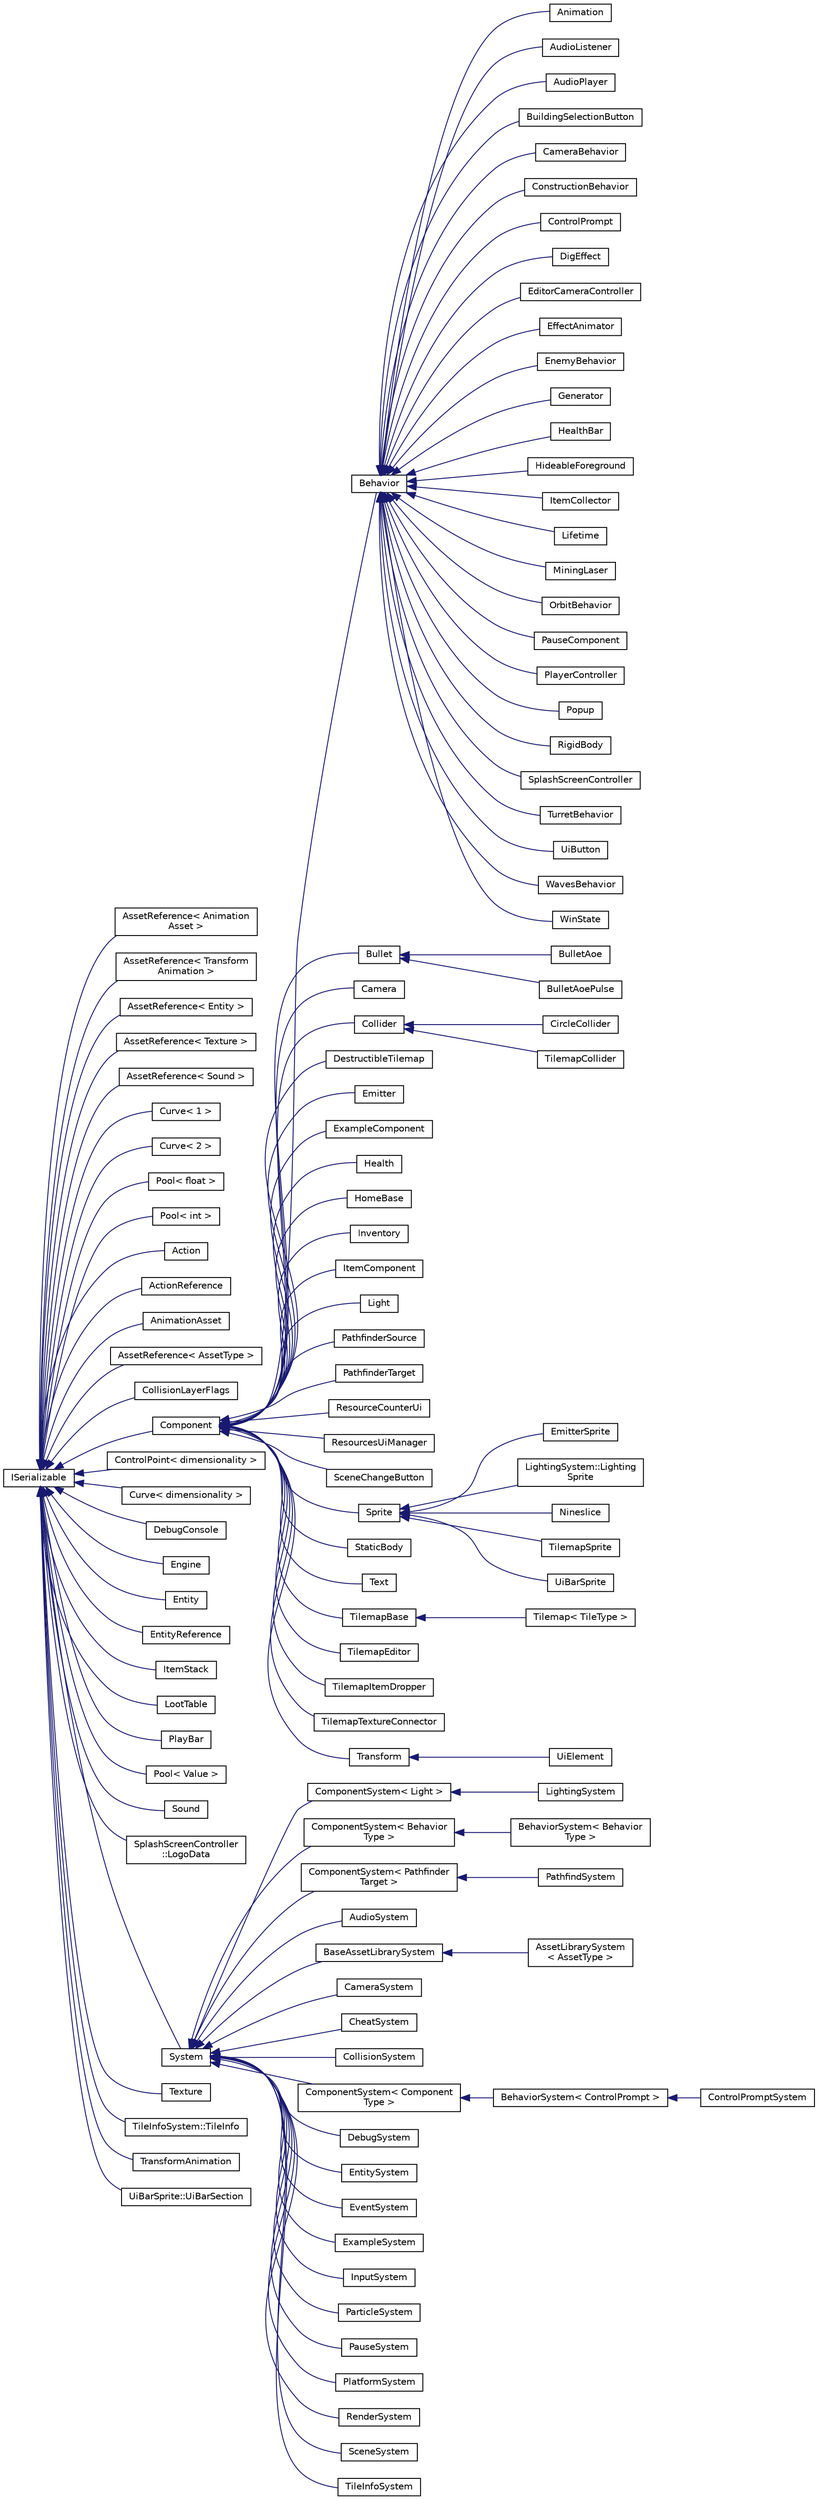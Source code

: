 digraph "Graphical Class Hierarchy"
{
 // LATEX_PDF_SIZE
  edge [fontname="Helvetica",fontsize="10",labelfontname="Helvetica",labelfontsize="10"];
  node [fontname="Helvetica",fontsize="10",shape=record];
  rankdir="LR";
  Node0 [label="ISerializable",height=0.2,width=0.4,color="black", fillcolor="white", style="filled",URL="$classISerializable.html",tooltip="interface for all serializable objects"];
  Node0 -> Node1 [dir="back",color="midnightblue",fontsize="10",style="solid",fontname="Helvetica"];
  Node1 [label="AssetReference\< Animation\lAsset \>",height=0.2,width=0.4,color="black", fillcolor="white", style="filled",URL="$classAssetReference.html",tooltip=" "];
  Node0 -> Node2 [dir="back",color="midnightblue",fontsize="10",style="solid",fontname="Helvetica"];
  Node2 [label="AssetReference\< Transform\lAnimation \>",height=0.2,width=0.4,color="black", fillcolor="white", style="filled",URL="$classAssetReference.html",tooltip=" "];
  Node0 -> Node3 [dir="back",color="midnightblue",fontsize="10",style="solid",fontname="Helvetica"];
  Node3 [label="AssetReference\< Entity \>",height=0.2,width=0.4,color="black", fillcolor="white", style="filled",URL="$classAssetReference.html",tooltip=" "];
  Node0 -> Node4 [dir="back",color="midnightblue",fontsize="10",style="solid",fontname="Helvetica"];
  Node4 [label="AssetReference\< Texture \>",height=0.2,width=0.4,color="black", fillcolor="white", style="filled",URL="$classAssetReference.html",tooltip=" "];
  Node0 -> Node5 [dir="back",color="midnightblue",fontsize="10",style="solid",fontname="Helvetica"];
  Node5 [label="AssetReference\< Sound \>",height=0.2,width=0.4,color="black", fillcolor="white", style="filled",URL="$classAssetReference.html",tooltip=" "];
  Node0 -> Node6 [dir="back",color="midnightblue",fontsize="10",style="solid",fontname="Helvetica"];
  Node6 [label="Curve\< 1 \>",height=0.2,width=0.4,color="black", fillcolor="white", style="filled",URL="$classCurve.html",tooltip=" "];
  Node0 -> Node7 [dir="back",color="midnightblue",fontsize="10",style="solid",fontname="Helvetica"];
  Node7 [label="Curve\< 2 \>",height=0.2,width=0.4,color="black", fillcolor="white", style="filled",URL="$classCurve.html",tooltip=" "];
  Node0 -> Node8 [dir="back",color="midnightblue",fontsize="10",style="solid",fontname="Helvetica"];
  Node8 [label="Pool\< float \>",height=0.2,width=0.4,color="black", fillcolor="white", style="filled",URL="$classPool.html",tooltip=" "];
  Node0 -> Node9 [dir="back",color="midnightblue",fontsize="10",style="solid",fontname="Helvetica"];
  Node9 [label="Pool\< int \>",height=0.2,width=0.4,color="black", fillcolor="white", style="filled",URL="$classPool.html",tooltip=" "];
  Node0 -> Node10 [dir="back",color="midnightblue",fontsize="10",style="solid",fontname="Helvetica"];
  Node10 [label="Action",height=0.2,width=0.4,color="black", fillcolor="white", style="filled",URL="$classAction.html",tooltip="action class, used to track an action with dynamic input"];
  Node0 -> Node11 [dir="back",color="midnightblue",fontsize="10",style="solid",fontname="Helvetica"];
  Node11 [label="ActionReference",height=0.2,width=0.4,color="black", fillcolor="white", style="filled",URL="$classActionReference.html",tooltip="a reference to an Action"];
  Node0 -> Node12 [dir="back",color="midnightblue",fontsize="10",style="solid",fontname="Helvetica"];
  Node12 [label="AnimationAsset",height=0.2,width=0.4,color="black", fillcolor="white", style="filled",URL="$classAnimationAsset.html",tooltip=" "];
  Node0 -> Node13 [dir="back",color="midnightblue",fontsize="10",style="solid",fontname="Helvetica"];
  Node13 [label="AssetReference\< AssetType \>",height=0.2,width=0.4,color="black", fillcolor="white", style="filled",URL="$classAssetReference.html",tooltip="a reference to an Asset"];
  Node0 -> Node14 [dir="back",color="midnightblue",fontsize="10",style="solid",fontname="Helvetica"];
  Node14 [label="CollisionLayerFlags",height=0.2,width=0.4,color="black", fillcolor="white", style="filled",URL="$classCollisionLayerFlags.html",tooltip=" "];
  Node0 -> Node15 [dir="back",color="midnightblue",fontsize="10",style="solid",fontname="Helvetica"];
  Node15 [label="Component",height=0.2,width=0.4,color="black", fillcolor="white", style="filled",URL="$classComponent.html",tooltip=" "];
  Node15 -> Node16 [dir="back",color="midnightblue",fontsize="10",style="solid",fontname="Helvetica"];
  Node16 [label="Behavior",height=0.2,width=0.4,color="black", fillcolor="white", style="filled",URL="$classBehavior.html",tooltip=" "];
  Node16 -> Node17 [dir="back",color="midnightblue",fontsize="10",style="solid",fontname="Helvetica"];
  Node17 [label="Animation",height=0.2,width=0.4,color="black", fillcolor="white", style="filled",URL="$classAnimation.html",tooltip=" "];
  Node16 -> Node18 [dir="back",color="midnightblue",fontsize="10",style="solid",fontname="Helvetica"];
  Node18 [label="AudioListener",height=0.2,width=0.4,color="black", fillcolor="white", style="filled",URL="$classAudioListener.html",tooltip="component that picks up spatial audio"];
  Node16 -> Node19 [dir="back",color="midnightblue",fontsize="10",style="solid",fontname="Helvetica"];
  Node19 [label="AudioPlayer",height=0.2,width=0.4,color="black", fillcolor="white", style="filled",URL="$classAudioPlayer.html",tooltip="Component that can play audio."];
  Node16 -> Node20 [dir="back",color="midnightblue",fontsize="10",style="solid",fontname="Helvetica"];
  Node20 [label="BuildingSelectionButton",height=0.2,width=0.4,color="black", fillcolor="white", style="filled",URL="$classBuildingSelectionButton.html",tooltip="button that selects which building the ConstructionManager should place"];
  Node16 -> Node21 [dir="back",color="midnightblue",fontsize="10",style="solid",fontname="Helvetica"];
  Node21 [label="CameraBehavior",height=0.2,width=0.4,color="black", fillcolor="white", style="filled",URL="$classCameraBehavior.html",tooltip=" "];
  Node16 -> Node22 [dir="back",color="midnightblue",fontsize="10",style="solid",fontname="Helvetica"];
  Node22 [label="ConstructionBehavior",height=0.2,width=0.4,color="black", fillcolor="white", style="filled",URL="$classConstructionBehavior.html",tooltip="Component that handles the construction of towers and modification of terrain."];
  Node16 -> Node23 [dir="back",color="midnightblue",fontsize="10",style="solid",fontname="Helvetica"];
  Node23 [label="ControlPrompt",height=0.2,width=0.4,color="black", fillcolor="white", style="filled",URL="$classControlPrompt.html",tooltip="Displays a control prompt for an ActionReference."];
  Node16 -> Node24 [dir="back",color="midnightblue",fontsize="10",style="solid",fontname="Helvetica"];
  Node24 [label="DigEffect",height=0.2,width=0.4,color="black", fillcolor="white", style="filled",URL="$classDigEffect.html",tooltip="Behavior class for the dig particle effect."];
  Node16 -> Node25 [dir="back",color="midnightblue",fontsize="10",style="solid",fontname="Helvetica"];
  Node25 [label="EditorCameraController",height=0.2,width=0.4,color="black", fillcolor="white", style="filled",URL="$classEditorCameraController.html",tooltip="controls the camera while in the editor"];
  Node16 -> Node26 [dir="back",color="midnightblue",fontsize="10",style="solid",fontname="Helvetica"];
  Node26 [label="EffectAnimator",height=0.2,width=0.4,color="black", fillcolor="white", style="filled",URL="$classEffectAnimator.html",tooltip="Component that can play audio."];
  Node16 -> Node27 [dir="back",color="midnightblue",fontsize="10",style="solid",fontname="Helvetica"];
  Node27 [label="EnemyBehavior",height=0.2,width=0.4,color="black", fillcolor="white", style="filled",URL="$classEnemyBehavior.html",tooltip=" "];
  Node16 -> Node28 [dir="back",color="midnightblue",fontsize="10",style="solid",fontname="Helvetica"];
  Node28 [label="Generator",height=0.2,width=0.4,color="black", fillcolor="white", style="filled",URL="$classGenerator.html",tooltip=" "];
  Node16 -> Node29 [dir="back",color="midnightblue",fontsize="10",style="solid",fontname="Helvetica"];
  Node29 [label="HealthBar",height=0.2,width=0.4,color="black", fillcolor="white", style="filled",URL="$classHealthBar.html",tooltip="health bar UI that displays offset from an Entity with a Health component"];
  Node16 -> Node30 [dir="back",color="midnightblue",fontsize="10",style="solid",fontname="Helvetica"];
  Node30 [label="HideableForeground",height=0.2,width=0.4,color="black", fillcolor="white", style="filled",URL="$classHideableForeground.html",tooltip="Component that hides an attached Sprite when it overlaps something."];
  Node16 -> Node31 [dir="back",color="midnightblue",fontsize="10",style="solid",fontname="Helvetica"];
  Node31 [label="ItemCollector",height=0.2,width=0.4,color="black", fillcolor="white", style="filled",URL="$classItemCollector.html",tooltip="Component that attracts and collects item entities in the world."];
  Node16 -> Node32 [dir="back",color="midnightblue",fontsize="10",style="solid",fontname="Helvetica"];
  Node32 [label="Lifetime",height=0.2,width=0.4,color="black", fillcolor="white", style="filled",URL="$classLifetime.html",tooltip="Component that destroys it's Enity after a given length of time."];
  Node16 -> Node33 [dir="back",color="midnightblue",fontsize="10",style="solid",fontname="Helvetica"];
  Node33 [label="MiningLaser",height=0.2,width=0.4,color="black", fillcolor="white", style="filled",URL="$classMiningLaser.html",tooltip="Digging laser controllable by an entity."];
  Node16 -> Node34 [dir="back",color="midnightblue",fontsize="10",style="solid",fontname="Helvetica"];
  Node34 [label="OrbitBehavior",height=0.2,width=0.4,color="black", fillcolor="white", style="filled",URL="$classOrbitBehavior.html",tooltip="This Behavior orbits the entity around a point."];
  Node16 -> Node35 [dir="back",color="midnightblue",fontsize="10",style="solid",fontname="Helvetica"];
  Node35 [label="PauseComponent",height=0.2,width=0.4,color="black", fillcolor="white", style="filled",URL="$classPauseComponent.html",tooltip="DESCRIPTION HERE."];
  Node16 -> Node36 [dir="back",color="midnightblue",fontsize="10",style="solid",fontname="Helvetica"];
  Node36 [label="PlayerController",height=0.2,width=0.4,color="black", fillcolor="white", style="filled",URL="$classPlayerController.html",tooltip=" "];
  Node16 -> Node37 [dir="back",color="midnightblue",fontsize="10",style="solid",fontname="Helvetica"];
  Node37 [label="Popup",height=0.2,width=0.4,color="black", fillcolor="white", style="filled",URL="$classPopup.html",tooltip="A Popup is a behavior that will show a popup when a button is pressed."];
  Node16 -> Node38 [dir="back",color="midnightblue",fontsize="10",style="solid",fontname="Helvetica"];
  Node38 [label="RigidBody",height=0.2,width=0.4,color="black", fillcolor="white", style="filled",URL="$classRigidBody.html",tooltip=" "];
  Node16 -> Node39 [dir="back",color="midnightblue",fontsize="10",style="solid",fontname="Helvetica"];
  Node39 [label="SplashScreenController",height=0.2,width=0.4,color="black", fillcolor="white", style="filled",URL="$classSplashScreenController.html",tooltip=" "];
  Node16 -> Node40 [dir="back",color="midnightblue",fontsize="10",style="solid",fontname="Helvetica"];
  Node40 [label="TurretBehavior",height=0.2,width=0.4,color="black", fillcolor="white", style="filled",URL="$classTurretBehavior.html",tooltip=" "];
  Node16 -> Node41 [dir="back",color="midnightblue",fontsize="10",style="solid",fontname="Helvetica"];
  Node41 [label="UiButton",height=0.2,width=0.4,color="black", fillcolor="white", style="filled",URL="$classUiButton.html",tooltip="Ui Button that sends an event when clicked."];
  Node16 -> Node42 [dir="back",color="midnightblue",fontsize="10",style="solid",fontname="Helvetica"];
  Node42 [label="WavesBehavior",height=0.2,width=0.4,color="black", fillcolor="white", style="filled",URL="$classWavesBehavior.html",tooltip=" "];
  Node16 -> Node43 [dir="back",color="midnightblue",fontsize="10",style="solid",fontname="Helvetica"];
  Node43 [label="WinState",height=0.2,width=0.4,color="black", fillcolor="white", style="filled",URL="$classWinState.html",tooltip=" "];
  Node15 -> Node44 [dir="back",color="midnightblue",fontsize="10",style="solid",fontname="Helvetica"];
  Node44 [label="Bullet",height=0.2,width=0.4,color="black", fillcolor="white", style="filled",URL="$classBullet.html",tooltip="Component that destroys itself and deals damage on contact."];
  Node44 -> Node45 [dir="back",color="midnightblue",fontsize="10",style="solid",fontname="Helvetica"];
  Node45 [label="BulletAoe",height=0.2,width=0.4,color="black", fillcolor="white", style="filled",URL="$classBulletAoe.html",tooltip="Component that destroys itself and deals aoe damage on contact."];
  Node44 -> Node46 [dir="back",color="midnightblue",fontsize="10",style="solid",fontname="Helvetica"];
  Node46 [label="BulletAoePulse",height=0.2,width=0.4,color="black", fillcolor="white", style="filled",URL="$classBulletAoePulse.html",tooltip="Component that destroys itself and deals aoe damage on contact."];
  Node15 -> Node47 [dir="back",color="midnightblue",fontsize="10",style="solid",fontname="Helvetica"];
  Node47 [label="Camera",height=0.2,width=0.4,color="black", fillcolor="white", style="filled",URL="$classCamera.html",tooltip="Handles camera and coordinate systems / spaces."];
  Node15 -> Node48 [dir="back",color="midnightblue",fontsize="10",style="solid",fontname="Helvetica"];
  Node48 [label="Collider",height=0.2,width=0.4,color="black", fillcolor="white", style="filled",URL="$classCollider.html",tooltip="component which is used for detecting collisions and information about them"];
  Node48 -> Node49 [dir="back",color="midnightblue",fontsize="10",style="solid",fontname="Helvetica"];
  Node49 [label="CircleCollider",height=0.2,width=0.4,color="black", fillcolor="white", style="filled",URL="$classCircleCollider.html",tooltip="Circle-shaped Collider."];
  Node48 -> Node50 [dir="back",color="midnightblue",fontsize="10",style="solid",fontname="Helvetica"];
  Node50 [label="TilemapCollider",height=0.2,width=0.4,color="black", fillcolor="white", style="filled",URL="$classTilemapCollider.html",tooltip="Circle-shaped Collider."];
  Node15 -> Node51 [dir="back",color="midnightblue",fontsize="10",style="solid",fontname="Helvetica"];
  Node51 [label="DestructibleTilemap",height=0.2,width=0.4,color="black", fillcolor="white", style="filled",URL="$classDestructibleTilemap.html",tooltip="Component responsible for handling the breaking of tiles with varrying strengths."];
  Node15 -> Node52 [dir="back",color="midnightblue",fontsize="10",style="solid",fontname="Helvetica"];
  Node52 [label="Emitter",height=0.2,width=0.4,color="black", fillcolor="white", style="filled",URL="$classEmitter.html",tooltip="Emitter component - controls timing and behavior of particles."];
  Node15 -> Node53 [dir="back",color="midnightblue",fontsize="10",style="solid",fontname="Helvetica"];
  Node53 [label="ExampleComponent",height=0.2,width=0.4,color="black", fillcolor="white", style="filled",URL="$classExampleComponent.html",tooltip="DESCRIPTION HERE."];
  Node15 -> Node54 [dir="back",color="midnightblue",fontsize="10",style="solid",fontname="Helvetica"];
  Node54 [label="Health",height=0.2,width=0.4,color="black", fillcolor="white", style="filled",URL="$classHealth.html",tooltip="Entity health component."];
  Node15 -> Node55 [dir="back",color="midnightblue",fontsize="10",style="solid",fontname="Helvetica"];
  Node55 [label="HomeBase",height=0.2,width=0.4,color="black", fillcolor="white", style="filled",URL="$classHomeBase.html",tooltip=" "];
  Node15 -> Node56 [dir="back",color="midnightblue",fontsize="10",style="solid",fontname="Helvetica"];
  Node56 [label="Inventory",height=0.2,width=0.4,color="black", fillcolor="white", style="filled",URL="$classInventory.html",tooltip="Inventory component that stores items."];
  Node15 -> Node57 [dir="back",color="midnightblue",fontsize="10",style="solid",fontname="Helvetica"];
  Node57 [label="ItemComponent",height=0.2,width=0.4,color="black", fillcolor="white", style="filled",URL="$classItemComponent.html",tooltip="Item in the world that can be picked up."];
  Node15 -> Node58 [dir="back",color="midnightblue",fontsize="10",style="solid",fontname="Helvetica"];
  Node58 [label="Light",height=0.2,width=0.4,color="black", fillcolor="white", style="filled",URL="$classLight.html",tooltip="Light source."];
  Node15 -> Node59 [dir="back",color="midnightblue",fontsize="10",style="solid",fontname="Helvetica"];
  Node59 [label="PathfinderSource",height=0.2,width=0.4,color="black", fillcolor="white", style="filled",URL="$classPathfinderSource.html",tooltip="Pathfinder source."];
  Node15 -> Node60 [dir="back",color="midnightblue",fontsize="10",style="solid",fontname="Helvetica"];
  Node60 [label="PathfinderTarget",height=0.2,width=0.4,color="black", fillcolor="white", style="filled",URL="$classPathfinderTarget.html",tooltip=" "];
  Node15 -> Node61 [dir="back",color="midnightblue",fontsize="10",style="solid",fontname="Helvetica"];
  Node61 [label="ResourceCounterUi",height=0.2,width=0.4,color="black", fillcolor="white", style="filled",URL="$classResourceCounterUi.html",tooltip="Ui Component that displays a count of resources."];
  Node15 -> Node62 [dir="back",color="midnightblue",fontsize="10",style="solid",fontname="Helvetica"];
  Node62 [label="ResourcesUiManager",height=0.2,width=0.4,color="black", fillcolor="white", style="filled",URL="$classResourcesUiManager.html",tooltip="Component that manages the UI for displaying what resources a player currently has."];
  Node15 -> Node63 [dir="back",color="midnightblue",fontsize="10",style="solid",fontname="Helvetica"];
  Node63 [label="SceneChangeButton",height=0.2,width=0.4,color="black", fillcolor="white", style="filled",URL="$classSceneChangeButton.html",tooltip="Component that changes the scene when clicked."];
  Node15 -> Node64 [dir="back",color="midnightblue",fontsize="10",style="solid",fontname="Helvetica"];
  Node64 [label="Sprite",height=0.2,width=0.4,color="black", fillcolor="white", style="filled",URL="$classSprite.html",tooltip="Stores mesh + texture, along with other data needed to draw a basic 2D sprite."];
  Node64 -> Node65 [dir="back",color="midnightblue",fontsize="10",style="solid",fontname="Helvetica"];
  Node65 [label="EmitterSprite",height=0.2,width=0.4,color="black", fillcolor="white", style="filled",URL="$classEmitterSprite.html",tooltip="A version of Sprite for rendering tilemaps using GPU instancing."];
  Node64 -> Node66 [dir="back",color="midnightblue",fontsize="10",style="solid",fontname="Helvetica"];
  Node66 [label="LightingSystem::Lighting\lSprite",height=0.2,width=0.4,color="black", fillcolor="white", style="filled",URL="$classLightingSystem_1_1LightingSprite.html",tooltip=" "];
  Node64 -> Node67 [dir="back",color="midnightblue",fontsize="10",style="solid",fontname="Helvetica"];
  Node67 [label="Nineslice",height=0.2,width=0.4,color="black", fillcolor="white", style="filled",URL="$classNineslice.html",tooltip="sprite that renders a nineslice"];
  Node64 -> Node68 [dir="back",color="midnightblue",fontsize="10",style="solid",fontname="Helvetica"];
  Node68 [label="TilemapSprite",height=0.2,width=0.4,color="black", fillcolor="white", style="filled",URL="$classTilemapSprite.html",tooltip="A version of Sprite for rendering tilemaps using GPU instancing."];
  Node64 -> Node69 [dir="back",color="midnightblue",fontsize="10",style="solid",fontname="Helvetica"];
  Node69 [label="UiBarSprite",height=0.2,width=0.4,color="black", fillcolor="white", style="filled",URL="$classUiBarSprite.html",tooltip="sprite that renders a ui bar"];
  Node15 -> Node70 [dir="back",color="midnightblue",fontsize="10",style="solid",fontname="Helvetica"];
  Node70 [label="StaticBody",height=0.2,width=0.4,color="black", fillcolor="white", style="filled",URL="$classStaticBody.html",tooltip=" "];
  Node15 -> Node71 [dir="back",color="midnightblue",fontsize="10",style="solid",fontname="Helvetica"];
  Node71 [label="Text",height=0.2,width=0.4,color="black", fillcolor="white", style="filled",URL="$classText.html",tooltip="Component that makes use of Tilemap to draw text."];
  Node15 -> Node72 [dir="back",color="midnightblue",fontsize="10",style="solid",fontname="Helvetica"];
  Node72 [label="TilemapBase",height=0.2,width=0.4,color="black", fillcolor="white", style="filled",URL="$classTilemapBase.html",tooltip="untemplatized base Tilemap class"];
  Node72 -> Node73 [dir="back",color="midnightblue",fontsize="10",style="solid",fontname="Helvetica"];
  Node73 [label="Tilemap\< TileType \>",height=0.2,width=0.4,color="black", fillcolor="white", style="filled",URL="$classTilemap.html",tooltip="Loads and manages a tilemap array."];
  Node15 -> Node74 [dir="back",color="midnightblue",fontsize="10",style="solid",fontname="Helvetica"];
  Node74 [label="TilemapEditor",height=0.2,width=0.4,color="black", fillcolor="white", style="filled",URL="$classTilemapEditor.html",tooltip="Component that allows direct editing of a Tilemap."];
  Node15 -> Node75 [dir="back",color="midnightblue",fontsize="10",style="solid",fontname="Helvetica"];
  Node75 [label="TilemapItemDropper",height=0.2,width=0.4,color="black", fillcolor="white", style="filled",URL="$classTilemapItemDropper.html",tooltip="Drops an item whenever a tile is broken."];
  Node15 -> Node76 [dir="back",color="midnightblue",fontsize="10",style="solid",fontname="Helvetica"];
  Node76 [label="TilemapTextureConnector",height=0.2,width=0.4,color="black", fillcolor="white", style="filled",URL="$classTilemapTextureConnector.html",tooltip="Component that uses a parent 'source' tilemap to update a child tilemap with connected textures."];
  Node15 -> Node77 [dir="back",color="midnightblue",fontsize="10",style="solid",fontname="Helvetica"];
  Node77 [label="Transform",height=0.2,width=0.4,color="black", fillcolor="white", style="filled",URL="$classTransform.html",tooltip=" "];
  Node77 -> Node78 [dir="back",color="midnightblue",fontsize="10",style="solid",fontname="Helvetica"];
  Node78 [label="UiElement",height=0.2,width=0.4,color="black", fillcolor="white", style="filled",URL="$classUiElement.html",tooltip=" "];
  Node0 -> Node79 [dir="back",color="midnightblue",fontsize="10",style="solid",fontname="Helvetica"];
  Node79 [label="ControlPoint\< dimensionality \>",height=0.2,width=0.4,color="black", fillcolor="white", style="filled",URL="$classControlPoint.html",tooltip="control points used by this Curve"];
  Node0 -> Node80 [dir="back",color="midnightblue",fontsize="10",style="solid",fontname="Helvetica"];
  Node80 [label="Curve\< dimensionality \>",height=0.2,width=0.4,color="black", fillcolor="white", style="filled",URL="$classCurve.html",tooltip=" "];
  Node0 -> Node81 [dir="back",color="midnightblue",fontsize="10",style="solid",fontname="Helvetica"];
  Node81 [label="DebugConsole",height=0.2,width=0.4,color="black", fillcolor="white", style="filled",URL="$classDebugConsole.html",tooltip="The DebugConsole class is a singleton that provides a console for debugging It Shows Warning Messages..."];
  Node0 -> Node82 [dir="back",color="midnightblue",fontsize="10",style="solid",fontname="Helvetica"];
  Node82 [label="Engine",height=0.2,width=0.4,color="black", fillcolor="white", style="filled",URL="$classEngine.html",tooltip=" "];
  Node0 -> Node83 [dir="back",color="midnightblue",fontsize="10",style="solid",fontname="Helvetica"];
  Node83 [label="Entity",height=0.2,width=0.4,color="black", fillcolor="white", style="filled",URL="$classEntity.html",tooltip=" "];
  Node0 -> Node84 [dir="back",color="midnightblue",fontsize="10",style="solid",fontname="Helvetica"];
  Node84 [label="EntityReference",height=0.2,width=0.4,color="black", fillcolor="white", style="filled",URL="$classEntityReference.html",tooltip="a reference to an Entity in the scene"];
  Node0 -> Node85 [dir="back",color="midnightblue",fontsize="10",style="solid",fontname="Helvetica"];
  Node85 [label="ItemStack",height=0.2,width=0.4,color="black", fillcolor="white", style="filled",URL="$structItemStack.html",tooltip="a stack of multiple items of the same type"];
  Node0 -> Node86 [dir="back",color="midnightblue",fontsize="10",style="solid",fontname="Helvetica"];
  Node86 [label="LootTable",height=0.2,width=0.4,color="black", fillcolor="white", style="filled",URL="$classLootTable.html",tooltip="class for dropping configurable loot"];
  Node0 -> Node87 [dir="back",color="midnightblue",fontsize="10",style="solid",fontname="Helvetica"];
  Node87 [label="PlayBar",height=0.2,width=0.4,color="black", fillcolor="white", style="filled",URL="$classPlayBar.html",tooltip="UI Bar that handles playing, pausing, and autosaves of the scene."];
  Node0 -> Node88 [dir="back",color="midnightblue",fontsize="10",style="solid",fontname="Helvetica"];
  Node88 [label="Pool\< Value \>",height=0.2,width=0.4,color="black", fillcolor="white", style="filled",URL="$classPool.html",tooltip="The pool framework is what we use to represent health in our game."];
  Node0 -> Node89 [dir="back",color="midnightblue",fontsize="10",style="solid",fontname="Helvetica"];
  Node89 [label="Sound",height=0.2,width=0.4,color="black", fillcolor="white", style="filled",URL="$classSound.html",tooltip="Example System meant to be copy-pasted when creating new Systems."];
  Node0 -> Node90 [dir="back",color="midnightblue",fontsize="10",style="solid",fontname="Helvetica"];
  Node90 [label="SplashScreenController\l::LogoData",height=0.2,width=0.4,color="black", fillcolor="white", style="filled",URL="$classSplashScreenController_1_1LogoData.html",tooltip=" "];
  Node0 -> Node91 [dir="back",color="midnightblue",fontsize="10",style="solid",fontname="Helvetica"];
  Node91 [label="System",height=0.2,width=0.4,color="black", fillcolor="white", style="filled",URL="$classSystem.html",tooltip="Base class for all Systems."];
  Node91 -> Node92 [dir="back",color="midnightblue",fontsize="10",style="solid",fontname="Helvetica"];
  Node92 [label="ComponentSystem\< Light \>",height=0.2,width=0.4,color="black", fillcolor="white", style="filled",URL="$classComponentSystem.html",tooltip=" "];
  Node92 -> Node93 [dir="back",color="midnightblue",fontsize="10",style="solid",fontname="Helvetica"];
  Node93 [label="LightingSystem",height=0.2,width=0.4,color="black", fillcolor="white", style="filled",URL="$classLightingSystem.html",tooltip="Let there be light."];
  Node91 -> Node94 [dir="back",color="midnightblue",fontsize="10",style="solid",fontname="Helvetica"];
  Node94 [label="ComponentSystem\< Behavior\lType \>",height=0.2,width=0.4,color="black", fillcolor="white", style="filled",URL="$classComponentSystem.html",tooltip=" "];
  Node94 -> Node95 [dir="back",color="midnightblue",fontsize="10",style="solid",fontname="Helvetica"];
  Node95 [label="BehaviorSystem\< Behavior\lType \>",height=0.2,width=0.4,color="black", fillcolor="white", style="filled",URL="$classBehaviorSystem.html",tooltip="System that keeps track of and updates a specific kind of Behavior."];
  Node91 -> Node96 [dir="back",color="midnightblue",fontsize="10",style="solid",fontname="Helvetica"];
  Node96 [label="ComponentSystem\< Pathfinder\lTarget \>",height=0.2,width=0.4,color="black", fillcolor="white", style="filled",URL="$classComponentSystem.html",tooltip=" "];
  Node96 -> Node97 [dir="back",color="midnightblue",fontsize="10",style="solid",fontname="Helvetica"];
  Node97 [label="PathfindSystem",height=0.2,width=0.4,color="black", fillcolor="white", style="filled",URL="$classPathfindSystem.html",tooltip=" "];
  Node91 -> Node98 [dir="back",color="midnightblue",fontsize="10",style="solid",fontname="Helvetica"];
  Node98 [label="AudioSystem",height=0.2,width=0.4,color="black", fillcolor="white", style="filled",URL="$classAudioSystem.html",tooltip="Example System meant to be copy-pasted when creating new Systems."];
  Node91 -> Node99 [dir="back",color="midnightblue",fontsize="10",style="solid",fontname="Helvetica"];
  Node99 [label="BaseAssetLibrarySystem",height=0.2,width=0.4,color="black", fillcolor="white", style="filled",URL="$classBaseAssetLibrarySystem.html",tooltip=" "];
  Node99 -> Node100 [dir="back",color="midnightblue",fontsize="10",style="solid",fontname="Helvetica"];
  Node100 [label="AssetLibrarySystem\l\< AssetType \>",height=0.2,width=0.4,color="black", fillcolor="white", style="filled",URL="$classAssetLibrarySystem.html",tooltip="Asset System meant to be copy-pasted when creating new Systems."];
  Node91 -> Node101 [dir="back",color="midnightblue",fontsize="10",style="solid",fontname="Helvetica"];
  Node101 [label="CameraSystem",height=0.2,width=0.4,color="black", fillcolor="white", style="filled",URL="$classCameraSystem.html",tooltip="Handles camera and coordinate systems / spaces."];
  Node91 -> Node102 [dir="back",color="midnightblue",fontsize="10",style="solid",fontname="Helvetica"];
  Node102 [label="CheatSystem",height=0.2,width=0.4,color="black", fillcolor="white", style="filled",URL="$classCheatSystem.html",tooltip=" "];
  Node91 -> Node103 [dir="back",color="midnightblue",fontsize="10",style="solid",fontname="Helvetica"];
  Node103 [label="CollisionSystem",height=0.2,width=0.4,color="black", fillcolor="white", style="filled",URL="$classCollisionSystem.html",tooltip="responsible for checking collsisions between all Colliders"];
  Node91 -> Node104 [dir="back",color="midnightblue",fontsize="10",style="solid",fontname="Helvetica"];
  Node104 [label="ComponentSystem\< Component\lType \>",height=0.2,width=0.4,color="black", fillcolor="white", style="filled",URL="$classComponentSystem.html",tooltip="System that keeps track of a specific kind of Component."];
  Node104 -> Node105 [dir="back",color="midnightblue",fontsize="10",style="solid",fontname="Helvetica"];
  Node105 [label="BehaviorSystem\< ControlPrompt \>",height=0.2,width=0.4,color="black", fillcolor="white", style="filled",URL="$classBehaviorSystem.html",tooltip=" "];
  Node105 -> Node106 [dir="back",color="midnightblue",fontsize="10",style="solid",fontname="Helvetica"];
  Node106 [label="ControlPromptSystem",height=0.2,width=0.4,color="black", fillcolor="white", style="filled",URL="$classControlPromptSystem.html",tooltip="System that displays ControlPrompts from Actions."];
  Node91 -> Node107 [dir="back",color="midnightblue",fontsize="10",style="solid",fontname="Helvetica"];
  Node107 [label="DebugSystem",height=0.2,width=0.4,color="black", fillcolor="white", style="filled",URL="$classDebugSystem.html",tooltip="Debug System Class For Debugging."];
  Node91 -> Node108 [dir="back",color="midnightblue",fontsize="10",style="solid",fontname="Helvetica"];
  Node108 [label="EntitySystem",height=0.2,width=0.4,color="black", fillcolor="white", style="filled",URL="$classEntitySystem.html",tooltip="Example System meant to be copy-pasted when creating new Systems."];
  Node91 -> Node109 [dir="back",color="midnightblue",fontsize="10",style="solid",fontname="Helvetica"];
  Node109 [label="EventSystem",height=0.2,width=0.4,color="black", fillcolor="white", style="filled",URL="$classEventSystem.html",tooltip="System that handles Events and EventListeners."];
  Node91 -> Node110 [dir="back",color="midnightblue",fontsize="10",style="solid",fontname="Helvetica"];
  Node110 [label="ExampleSystem",height=0.2,width=0.4,color="black", fillcolor="white", style="filled",URL="$classExampleSystem.html",tooltip="DESCRIPTION HERE."];
  Node91 -> Node111 [dir="back",color="midnightblue",fontsize="10",style="solid",fontname="Helvetica"];
  Node111 [label="InputSystem",height=0.2,width=0.4,color="black", fillcolor="white", style="filled",URL="$classInputSystem.html",tooltip="Example System meant to be copy-pasted when creating new Systems."];
  Node91 -> Node112 [dir="back",color="midnightblue",fontsize="10",style="solid",fontname="Helvetica"];
  Node112 [label="ParticleSystem",height=0.2,width=0.4,color="black", fillcolor="white", style="filled",URL="$classParticleSystem.html",tooltip="System in charge of managing compute shader and emitters."];
  Node91 -> Node113 [dir="back",color="midnightblue",fontsize="10",style="solid",fontname="Helvetica"];
  Node113 [label="PauseSystem",height=0.2,width=0.4,color="black", fillcolor="white", style="filled",URL="$classPauseSystem.html",tooltip=" "];
  Node91 -> Node114 [dir="back",color="midnightblue",fontsize="10",style="solid",fontname="Helvetica"];
  Node114 [label="PlatformSystem",height=0.2,width=0.4,color="black", fillcolor="white", style="filled",URL="$classPlatformSystem.html",tooltip=" "];
  Node91 -> Node115 [dir="back",color="midnightblue",fontsize="10",style="solid",fontname="Helvetica"];
  Node115 [label="RenderSystem",height=0.2,width=0.4,color="black", fillcolor="white", style="filled",URL="$classRenderSystem.html",tooltip="Renders all of the Sprite components, keeps track of shaders."];
  Node91 -> Node116 [dir="back",color="midnightblue",fontsize="10",style="solid",fontname="Helvetica"];
  Node116 [label="SceneSystem",height=0.2,width=0.4,color="black", fillcolor="white", style="filled",URL="$classSceneSystem.html",tooltip="Example System meant to be copy-pasted when creating new Systems."];
  Node91 -> Node117 [dir="back",color="midnightblue",fontsize="10",style="solid",fontname="Helvetica"];
  Node117 [label="TileInfoSystem",height=0.2,width=0.4,color="black", fillcolor="white", style="filled",URL="$classTileInfoSystem.html",tooltip="Example System meant to be copy-pasted when creating new Systems."];
  Node0 -> Node118 [dir="back",color="midnightblue",fontsize="10",style="solid",fontname="Helvetica"];
  Node118 [label="Texture",height=0.2,width=0.4,color="black", fillcolor="white", style="filled",URL="$classTexture.html",tooltip="Stores texture data, and allows to bind it for rendering."];
  Node0 -> Node119 [dir="back",color="midnightblue",fontsize="10",style="solid",fontname="Helvetica"];
  Node119 [label="TileInfoSystem::TileInfo",height=0.2,width=0.4,color="black", fillcolor="white", style="filled",URL="$classTileInfoSystem_1_1TileInfo.html",tooltip="holds info about a specific tile type"];
  Node0 -> Node120 [dir="back",color="midnightblue",fontsize="10",style="solid",fontname="Helvetica"];
  Node120 [label="TransformAnimation",height=0.2,width=0.4,color="black", fillcolor="white", style="filled",URL="$classTransformAnimation.html",tooltip="Asset that animates a Transform with Curves."];
  Node0 -> Node121 [dir="back",color="midnightblue",fontsize="10",style="solid",fontname="Helvetica"];
  Node121 [label="UiBarSprite::UiBarSection",height=0.2,width=0.4,color="black", fillcolor="white", style="filled",URL="$structUiBarSprite_1_1UiBarSection.html",tooltip="struct that represents a data section in the UiBar"];
}
